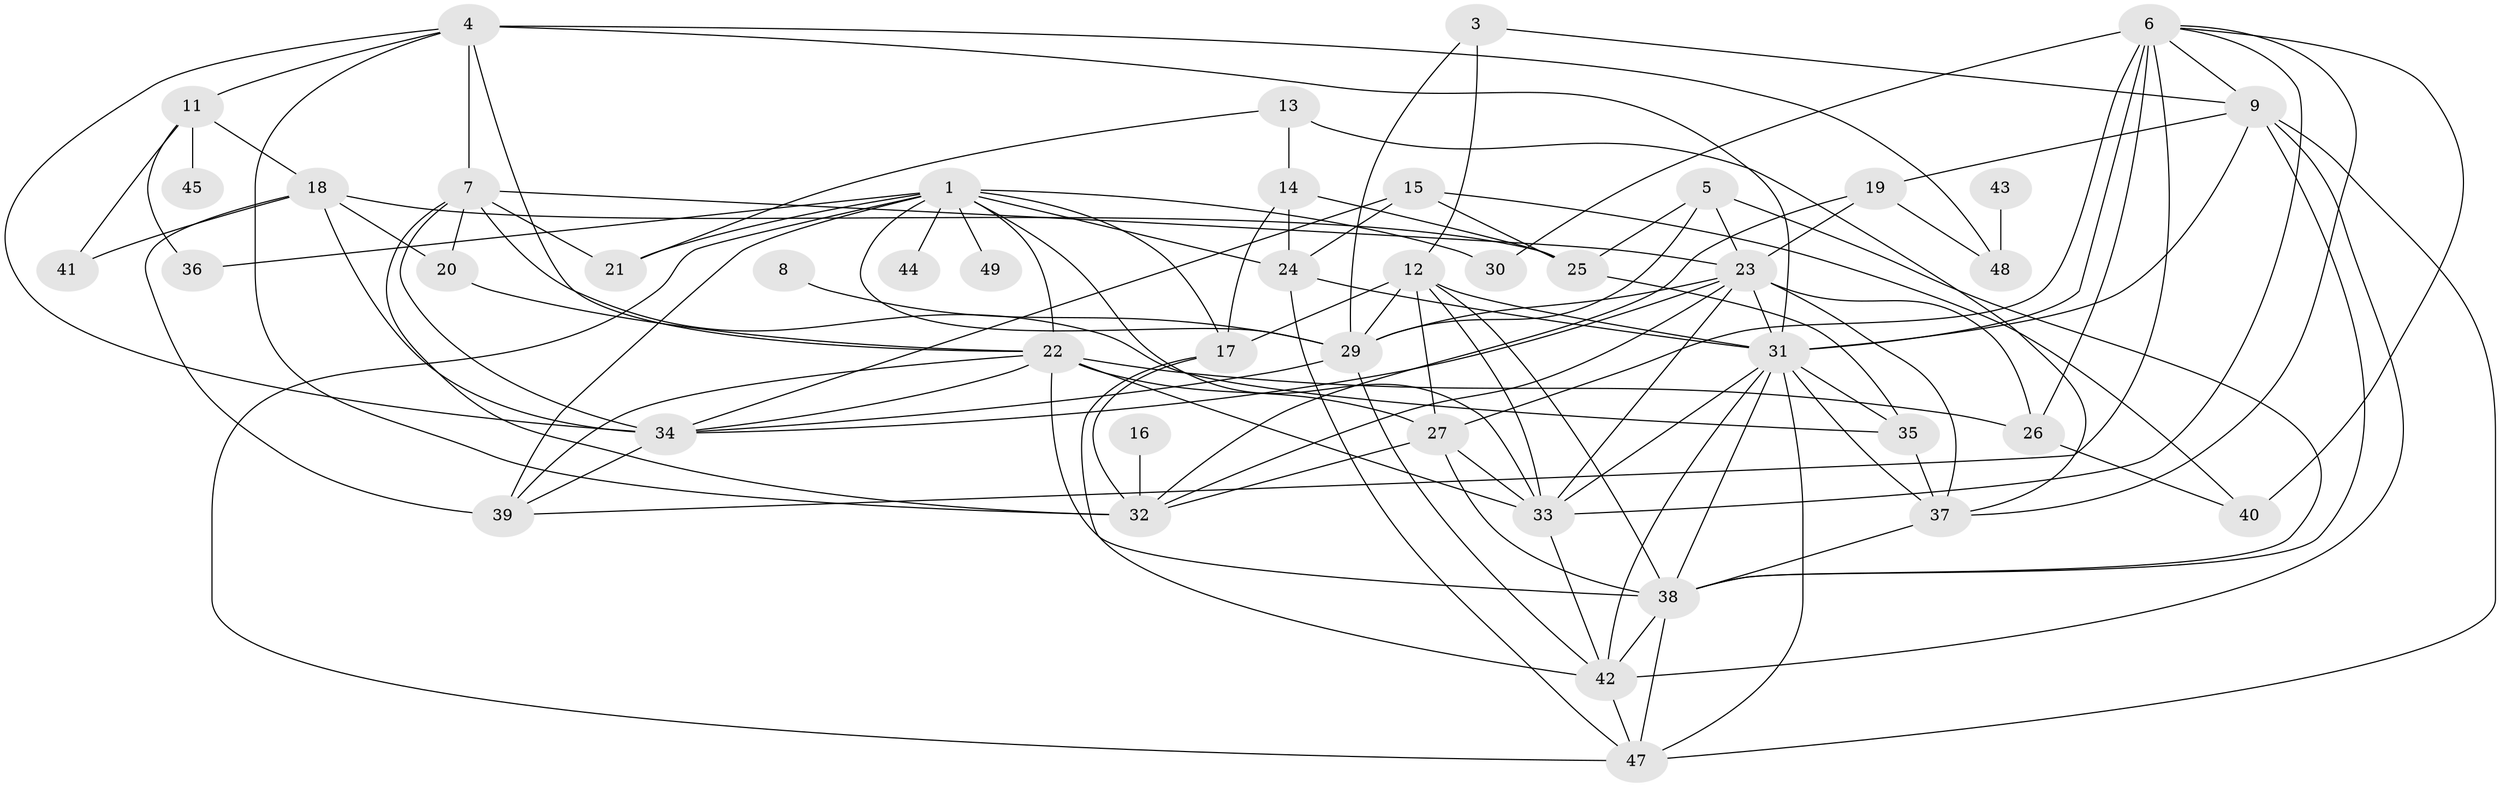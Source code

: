 // original degree distribution, {5: 0.1652892561983471, 0: 0.03305785123966942, 2: 0.23140495867768596, 4: 0.17355371900826447, 3: 0.23140495867768596, 1: 0.08264462809917356, 7: 0.03305785123966942, 6: 0.04132231404958678, 8: 0.008264462809917356}
// Generated by graph-tools (version 1.1) at 2025/47/03/04/25 22:47:54]
// undirected, 45 vertices, 115 edges
graph export_dot {
  node [color=gray90,style=filled];
  1;
  3;
  4;
  5;
  6;
  7;
  8;
  9;
  11;
  12;
  13;
  14;
  15;
  16;
  17;
  18;
  19;
  20;
  21;
  22;
  23;
  24;
  25;
  26;
  27;
  29;
  30;
  31;
  32;
  33;
  34;
  35;
  36;
  37;
  38;
  39;
  40;
  41;
  42;
  43;
  44;
  45;
  47;
  48;
  49;
  1 -- 17 [weight=1.0];
  1 -- 21 [weight=2.0];
  1 -- 22 [weight=1.0];
  1 -- 24 [weight=3.0];
  1 -- 29 [weight=1.0];
  1 -- 30 [weight=1.0];
  1 -- 33 [weight=1.0];
  1 -- 36 [weight=2.0];
  1 -- 39 [weight=1.0];
  1 -- 44 [weight=1.0];
  1 -- 47 [weight=1.0];
  1 -- 49 [weight=1.0];
  3 -- 9 [weight=1.0];
  3 -- 12 [weight=1.0];
  3 -- 29 [weight=1.0];
  4 -- 7 [weight=1.0];
  4 -- 11 [weight=1.0];
  4 -- 22 [weight=1.0];
  4 -- 31 [weight=1.0];
  4 -- 32 [weight=1.0];
  4 -- 34 [weight=1.0];
  4 -- 48 [weight=1.0];
  5 -- 23 [weight=1.0];
  5 -- 25 [weight=1.0];
  5 -- 29 [weight=1.0];
  5 -- 38 [weight=1.0];
  6 -- 9 [weight=1.0];
  6 -- 26 [weight=3.0];
  6 -- 27 [weight=1.0];
  6 -- 30 [weight=1.0];
  6 -- 31 [weight=2.0];
  6 -- 33 [weight=1.0];
  6 -- 37 [weight=1.0];
  6 -- 39 [weight=1.0];
  6 -- 40 [weight=1.0];
  7 -- 20 [weight=1.0];
  7 -- 21 [weight=1.0];
  7 -- 23 [weight=2.0];
  7 -- 32 [weight=2.0];
  7 -- 34 [weight=1.0];
  7 -- 35 [weight=1.0];
  8 -- 29 [weight=1.0];
  9 -- 19 [weight=1.0];
  9 -- 31 [weight=1.0];
  9 -- 38 [weight=1.0];
  9 -- 42 [weight=1.0];
  9 -- 47 [weight=1.0];
  11 -- 18 [weight=1.0];
  11 -- 36 [weight=1.0];
  11 -- 41 [weight=1.0];
  11 -- 45 [weight=1.0];
  12 -- 17 [weight=1.0];
  12 -- 27 [weight=1.0];
  12 -- 29 [weight=1.0];
  12 -- 31 [weight=1.0];
  12 -- 33 [weight=1.0];
  12 -- 38 [weight=1.0];
  13 -- 14 [weight=1.0];
  13 -- 21 [weight=1.0];
  13 -- 37 [weight=1.0];
  14 -- 17 [weight=1.0];
  14 -- 24 [weight=1.0];
  14 -- 25 [weight=1.0];
  15 -- 24 [weight=1.0];
  15 -- 25 [weight=1.0];
  15 -- 34 [weight=1.0];
  15 -- 40 [weight=1.0];
  16 -- 32 [weight=2.0];
  17 -- 32 [weight=1.0];
  17 -- 42 [weight=2.0];
  18 -- 20 [weight=1.0];
  18 -- 25 [weight=1.0];
  18 -- 34 [weight=1.0];
  18 -- 39 [weight=1.0];
  18 -- 41 [weight=1.0];
  19 -- 23 [weight=1.0];
  19 -- 32 [weight=1.0];
  19 -- 48 [weight=1.0];
  20 -- 22 [weight=1.0];
  22 -- 26 [weight=1.0];
  22 -- 27 [weight=1.0];
  22 -- 33 [weight=1.0];
  22 -- 34 [weight=2.0];
  22 -- 38 [weight=1.0];
  22 -- 39 [weight=1.0];
  23 -- 26 [weight=1.0];
  23 -- 29 [weight=1.0];
  23 -- 31 [weight=5.0];
  23 -- 32 [weight=1.0];
  23 -- 33 [weight=1.0];
  23 -- 34 [weight=1.0];
  23 -- 37 [weight=1.0];
  24 -- 31 [weight=1.0];
  24 -- 47 [weight=1.0];
  25 -- 35 [weight=1.0];
  26 -- 40 [weight=1.0];
  27 -- 32 [weight=1.0];
  27 -- 33 [weight=1.0];
  27 -- 38 [weight=1.0];
  29 -- 34 [weight=1.0];
  29 -- 42 [weight=1.0];
  31 -- 33 [weight=1.0];
  31 -- 35 [weight=1.0];
  31 -- 37 [weight=1.0];
  31 -- 38 [weight=1.0];
  31 -- 42 [weight=1.0];
  31 -- 47 [weight=1.0];
  33 -- 42 [weight=1.0];
  34 -- 39 [weight=2.0];
  35 -- 37 [weight=1.0];
  37 -- 38 [weight=1.0];
  38 -- 42 [weight=2.0];
  38 -- 47 [weight=1.0];
  42 -- 47 [weight=1.0];
  43 -- 48 [weight=1.0];
}
